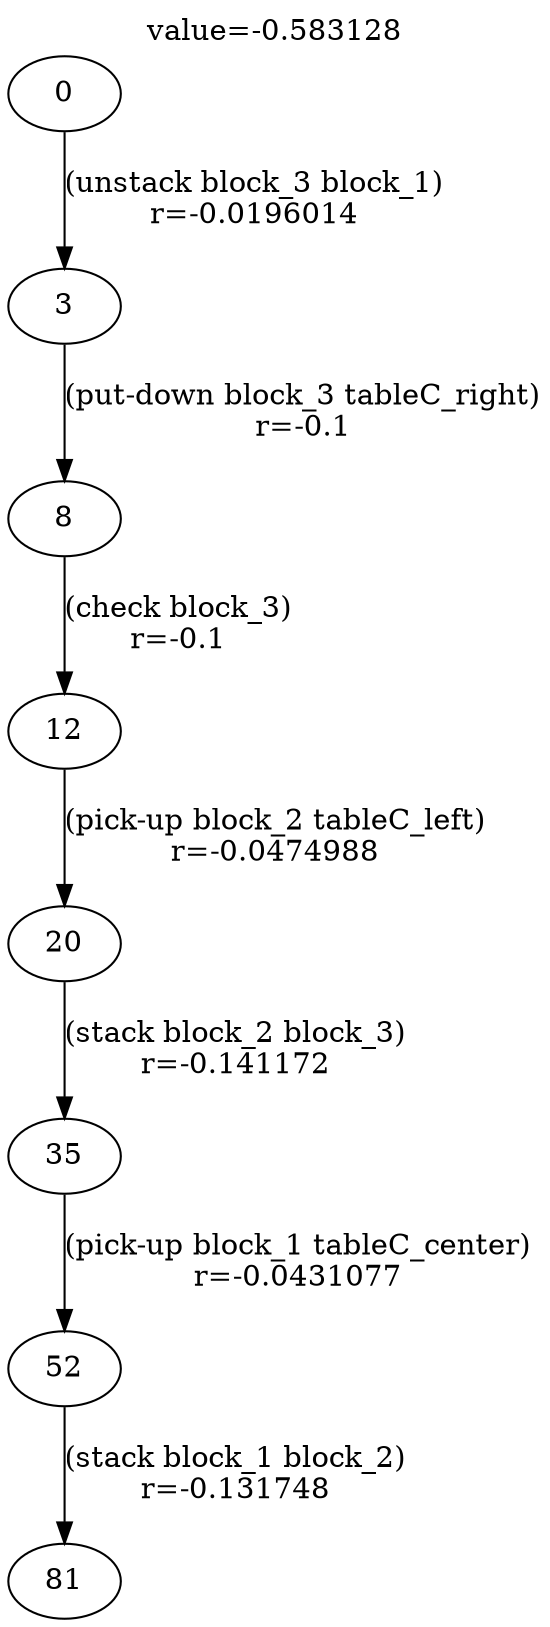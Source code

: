 digraph g{
label="value=-0.583128"
labelloc=top
0->3 [ label="(unstack block_3 block_1)
r=-0.0196014" ];
3->8 [ label="(put-down block_3 tableC_right)
r=-0.1" ];
8->12 [ label="(check block_3)
r=-0.1" ];
12->20 [ label="(pick-up block_2 tableC_left)
r=-0.0474988" ];
20->35 [ label="(stack block_2 block_3)
r=-0.141172" ];
35->52 [ label="(pick-up block_1 tableC_center)
r=-0.0431077" ];
52->81 [ label="(stack block_1 block_2)
r=-0.131748" ];
}
